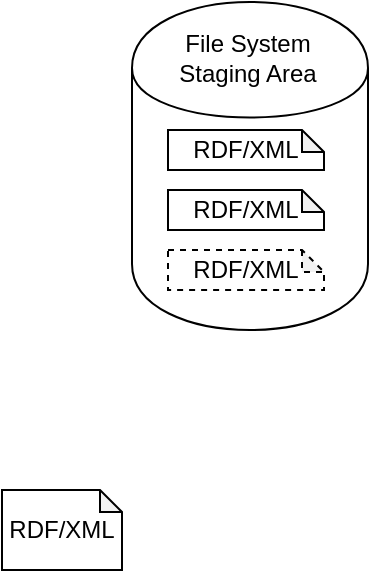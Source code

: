 <mxfile version="12.2.0" type="github" pages="1">
  <diagram id="PLrUu4iucB1gCnoqMBO_" name="Page-1">
    <mxGraphModel dx="786" dy="743" grid="1" gridSize="10" guides="1" tooltips="1" connect="1" arrows="1" fold="1" page="1" pageScale="1" pageWidth="1654" pageHeight="1169" math="0" shadow="0">
      <root>
        <mxCell id="0"/>
        <mxCell id="1" parent="0"/>
        <mxCell id="Lo9OmRsVtHrHbYx5dEMw-1" value="" style="shape=cylinder;whiteSpace=wrap;html=1;boundedLbl=1;backgroundOutline=1;" vertex="1" parent="1">
          <mxGeometry x="315" y="186" width="118" height="164" as="geometry"/>
        </mxCell>
        <mxCell id="Lo9OmRsVtHrHbYx5dEMw-2" value="File System&lt;br&gt;Staging Area" style="text;html=1;strokeColor=none;fillColor=none;align=center;verticalAlign=middle;whiteSpace=wrap;rounded=0;" vertex="1" parent="1">
          <mxGeometry x="333" y="204" width="80" height="20" as="geometry"/>
        </mxCell>
        <mxCell id="Lo9OmRsVtHrHbYx5dEMw-3" value="RDF/XML" style="shape=note;whiteSpace=wrap;html=1;backgroundOutline=1;darkOpacity=0.05;size=11;" vertex="1" parent="1">
          <mxGeometry x="333" y="250" width="78" height="20" as="geometry"/>
        </mxCell>
        <mxCell id="Lo9OmRsVtHrHbYx5dEMw-4" value="RDF/XML" style="shape=note;whiteSpace=wrap;html=1;backgroundOutline=1;darkOpacity=0.05;size=11;" vertex="1" parent="1">
          <mxGeometry x="250" y="430" width="60" height="40" as="geometry"/>
        </mxCell>
        <mxCell id="Lo9OmRsVtHrHbYx5dEMw-5" value="RDF/XML" style="shape=note;whiteSpace=wrap;html=1;backgroundOutline=1;darkOpacity=0.05;size=11;" vertex="1" parent="1">
          <mxGeometry x="333" y="280" width="78" height="20" as="geometry"/>
        </mxCell>
        <mxCell id="Lo9OmRsVtHrHbYx5dEMw-6" value="RDF/XML" style="shape=note;whiteSpace=wrap;html=1;backgroundOutline=1;darkOpacity=0.05;size=11;dashed=1;" vertex="1" parent="1">
          <mxGeometry x="333" y="310" width="78" height="20" as="geometry"/>
        </mxCell>
      </root>
    </mxGraphModel>
  </diagram>
</mxfile>
